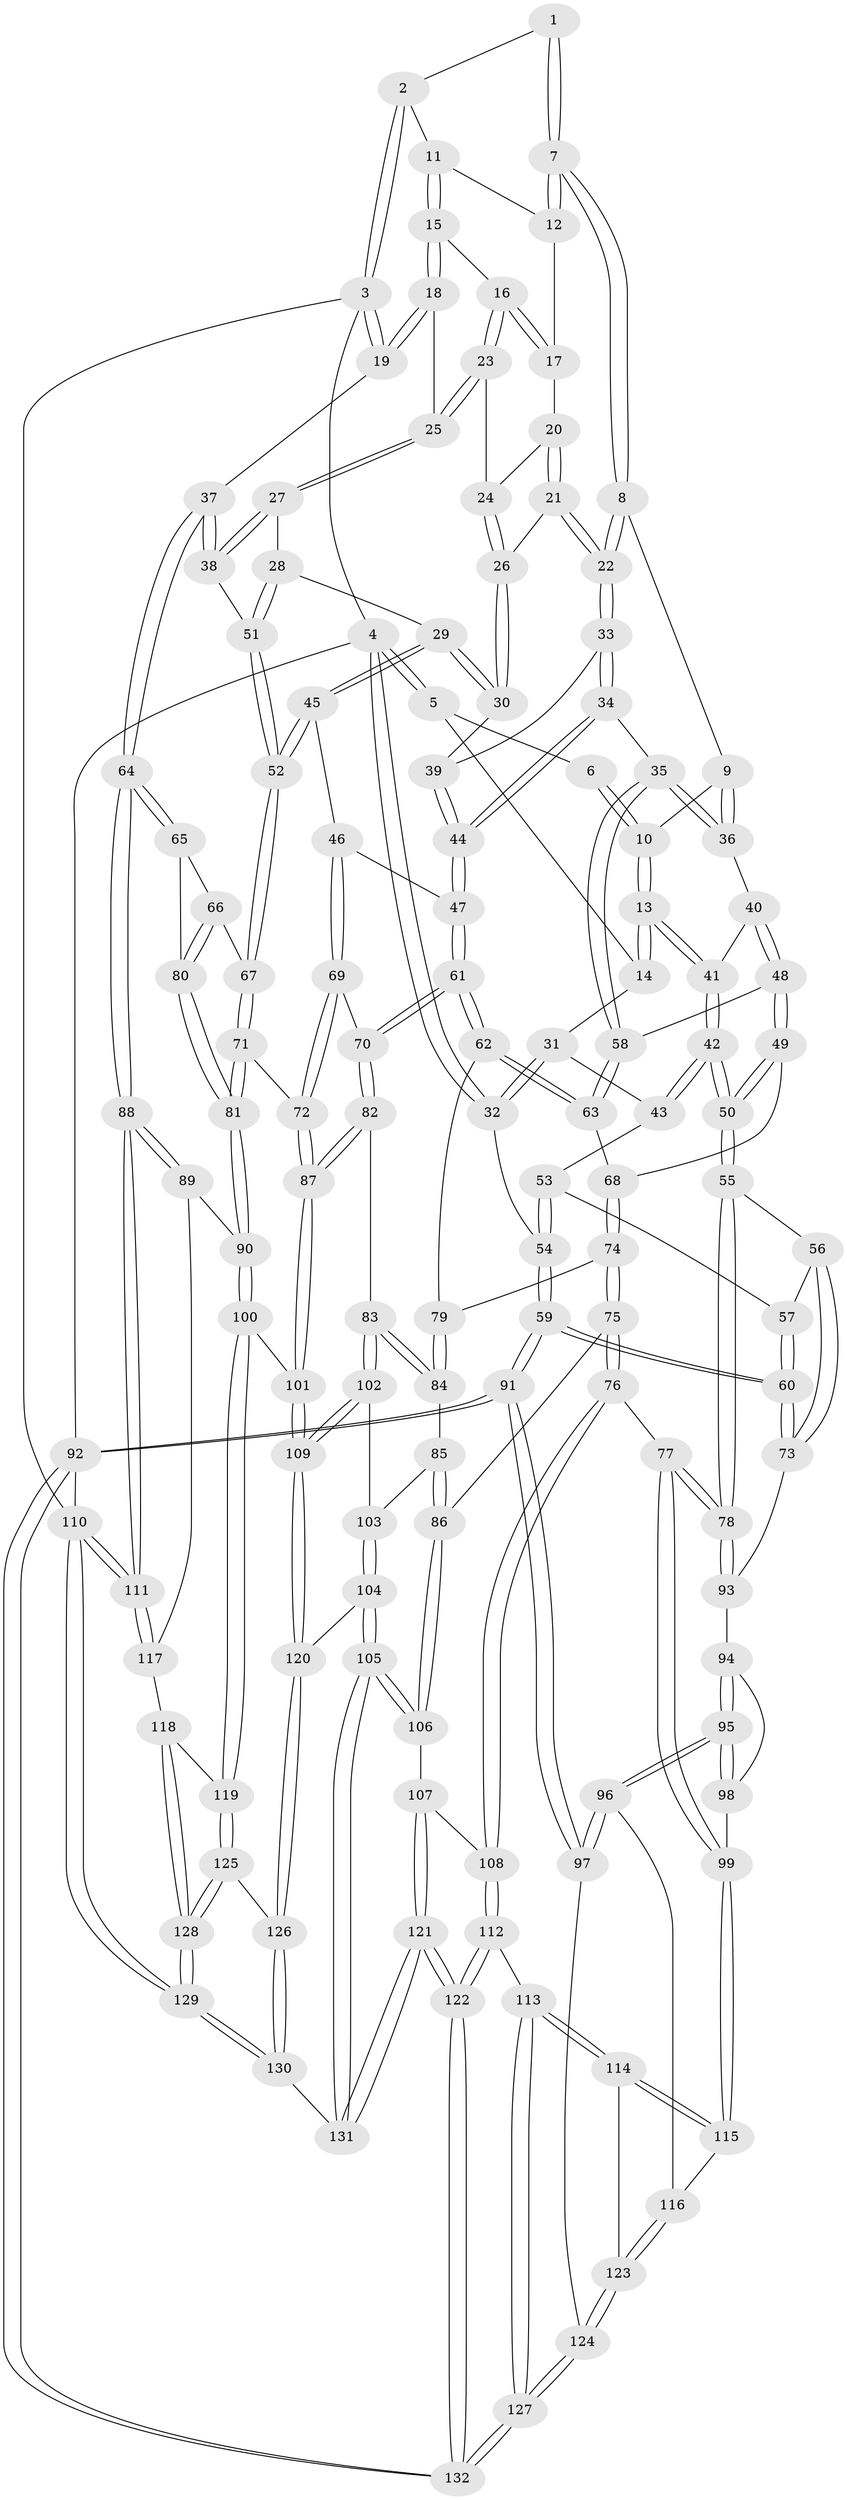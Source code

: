 // Generated by graph-tools (version 1.1) at 2025/02/03/09/25 05:02:18]
// undirected, 132 vertices, 327 edges
graph export_dot {
graph [start="1"]
  node [color=gray90,style=filled];
  1 [pos="+0.6238168473978132+0"];
  2 [pos="+0.8228297557430168+0"];
  3 [pos="+1+0"];
  4 [pos="+0+0"];
  5 [pos="+0.09740520584021391+0"];
  6 [pos="+0.3873007252757962+0"];
  7 [pos="+0.6047387054439979+0.02383056080298967"];
  8 [pos="+0.5821203888143994+0.12640007493068509"];
  9 [pos="+0.4814177314543467+0.15258869343809775"];
  10 [pos="+0.38604493403855855+0.1478831932508531"];
  11 [pos="+0.8437895063829107+0"];
  12 [pos="+0.7423513982710895+0.07190479944071389"];
  13 [pos="+0.35789968242897097+0.16537909390568803"];
  14 [pos="+0.20841581429384468+0.12455092440326673"];
  15 [pos="+0.8734833233101955+0.08081040571099277"];
  16 [pos="+0.8522297218259606+0.11988316946921254"];
  17 [pos="+0.7517816013733316+0.09841688336941133"];
  18 [pos="+1+0.12419890127655779"];
  19 [pos="+1+0.10294313584428706"];
  20 [pos="+0.7061576056519906+0.12520340198997063"];
  21 [pos="+0.6063604705244973+0.14672674757035367"];
  22 [pos="+0.6016065342820618+0.14708660796758904"];
  23 [pos="+0.8489567195004699+0.13548502741250631"];
  24 [pos="+0.819743267627914+0.17086271141769774"];
  25 [pos="+0.930360568897467+0.2229753165446728"];
  26 [pos="+0.8107983272623338+0.18667719397961854"];
  27 [pos="+0.9279026021718636+0.29794444407952914"];
  28 [pos="+0.8497757931263001+0.3050094657406289"];
  29 [pos="+0.8308760677742586+0.3022836734975995"];
  30 [pos="+0.7911046577518306+0.2564409937436744"];
  31 [pos="+0.14286479412034023+0.1837441256880501"];
  32 [pos="+0+0.2656238178439774"];
  33 [pos="+0.6365720893681204+0.23895769210051093"];
  34 [pos="+0.5562976334303903+0.3543256306767935"];
  35 [pos="+0.5237426496634626+0.37299765761142273"];
  36 [pos="+0.502042839931928+0.3386654890165166"];
  37 [pos="+1+0.39874409757821017"];
  38 [pos="+0.981944769634476+0.3355150618115536"];
  39 [pos="+0.6922267934745039+0.26983390984155936"];
  40 [pos="+0.3527490899256331+0.25645918482540997"];
  41 [pos="+0.3501249925421315+0.25414334166799946"];
  42 [pos="+0.2805952091072684+0.3525019340583619"];
  43 [pos="+0.20775258641175093+0.32622821413904646"];
  44 [pos="+0.7075160751740824+0.4115058406749337"];
  45 [pos="+0.7782667081173268+0.4102852349932776"];
  46 [pos="+0.7158386897971943+0.41784111201041607"];
  47 [pos="+0.7099328916920236+0.4153610614100038"];
  48 [pos="+0.4326784719521136+0.39512294452291513"];
  49 [pos="+0.35759785187152904+0.44696339875928964"];
  50 [pos="+0.3037521777858163+0.45758242198216514"];
  51 [pos="+0.8833717359596752+0.42703533658274534"];
  52 [pos="+0.8599208509270705+0.47309652990003115"];
  53 [pos="+0.15811637085691468+0.3548582656894016"];
  54 [pos="+0+0.3280868863063906"];
  55 [pos="+0.2723252601940398+0.5182132096507255"];
  56 [pos="+0.17719075690586344+0.4650949072899254"];
  57 [pos="+0.1571939275464+0.40752644286878426"];
  58 [pos="+0.5226028899039246+0.3756132406707544"];
  59 [pos="+0+0.41219429925494727"];
  60 [pos="+0+0.4392684175660338"];
  61 [pos="+0.591426516865007+0.507241522526031"];
  62 [pos="+0.5506083485343791+0.48812744302011674"];
  63 [pos="+0.5428974956839719+0.47697815840149177"];
  64 [pos="+1+0.41074533291171017"];
  65 [pos="+1+0.45766723817173366"];
  66 [pos="+0.9793422176185576+0.47801535742830487"];
  67 [pos="+0.8671623062159373+0.49222990319263493"];
  68 [pos="+0.445351740351476+0.49247257597931815"];
  69 [pos="+0.7322806548854224+0.5270349722475732"];
  70 [pos="+0.5990755416276248+0.5203487363573837"];
  71 [pos="+0.8543340320173066+0.5383840175418767"];
  72 [pos="+0.7671993630000926+0.5817123662288839"];
  73 [pos="+0+0.4654996328737297"];
  74 [pos="+0.4328332248024638+0.5564915193608051"];
  75 [pos="+0.38967080966238377+0.6034341725281487"];
  76 [pos="+0.27946527346329036+0.612504029074214"];
  77 [pos="+0.2762696717640658+0.6091341684210446"];
  78 [pos="+0.2695008596367842+0.5939425894592588"];
  79 [pos="+0.5148715258266605+0.5383822256152809"];
  80 [pos="+0.9347622270393252+0.5885230548804129"];
  81 [pos="+0.9160632445546086+0.607241251889049"];
  82 [pos="+0.60839039384286+0.5545783438708646"];
  83 [pos="+0.5405664485624619+0.639322449511752"];
  84 [pos="+0.4999287773654914+0.6091914217260624"];
  85 [pos="+0.4441684546526595+0.6202840693179256"];
  86 [pos="+0.41027987491215706+0.6110905740004375"];
  87 [pos="+0.717368448489732+0.6748289259124757"];
  88 [pos="+1+0.745926524196459"];
  89 [pos="+0.9593375333583202+0.6910985676850359"];
  90 [pos="+0.9510287546892597+0.6873495406210282"];
  91 [pos="+0+0.7721538788447357"];
  92 [pos="+0+1"];
  93 [pos="+0.05931356959545507+0.5750611590271991"];
  94 [pos="+0.05933525099253675+0.5782807853080073"];
  95 [pos="+0.00984518660324213+0.7312522842887487"];
  96 [pos="+0+0.7487455840195218"];
  97 [pos="+0+0.7739418819526834"];
  98 [pos="+0.10685616582158293+0.7186010856164646"];
  99 [pos="+0.11464767744649067+0.7212796104343651"];
  100 [pos="+0.7698094253905424+0.7381734915680237"];
  101 [pos="+0.7169170101379421+0.6890081825410279"];
  102 [pos="+0.5651438743546853+0.7243239722355429"];
  103 [pos="+0.4484467089265786+0.6296708778254466"];
  104 [pos="+0.5015265059773332+0.783193926952066"];
  105 [pos="+0.48447965562077944+0.7926367474638338"];
  106 [pos="+0.47657499397931097+0.7887211699794076"];
  107 [pos="+0.35379764415007303+0.7364679725058259"];
  108 [pos="+0.3010329988174983+0.6998761325667295"];
  109 [pos="+0.5727897778098323+0.746926353110808"];
  110 [pos="+1+1"];
  111 [pos="+1+1"];
  112 [pos="+0.22467626718991415+0.8395413994738002"];
  113 [pos="+0.15104589918728936+0.8124587136723285"];
  114 [pos="+0.14535501676745313+0.8073844344060987"];
  115 [pos="+0.13465803074488017+0.7880709223200177"];
  116 [pos="+0.040556717452427664+0.789567493882999"];
  117 [pos="+0.9043549771504463+0.8270316141229245"];
  118 [pos="+0.8465832320202731+0.8322761652698091"];
  119 [pos="+0.7714327835859646+0.7493811251289332"];
  120 [pos="+0.5588501555103677+0.7637400641494113"];
  121 [pos="+0.3288621436591259+1"];
  122 [pos="+0.31645855752924995+1"];
  123 [pos="+0.0674490964930618+0.8286176212256058"];
  124 [pos="+0.044783648167656655+0.8744404999984772"];
  125 [pos="+0.7169280321888315+0.8920295205940941"];
  126 [pos="+0.642969202096815+0.8986885799791009"];
  127 [pos="+0.06732441855163235+0.9133322717928588"];
  128 [pos="+0.8477696070873428+1"];
  129 [pos="+0.9976234555419384+1"];
  130 [pos="+0.47121642343653525+1"];
  131 [pos="+0.3698289958277198+1"];
  132 [pos="+0.11401948882188591+1"];
  1 -- 2;
  1 -- 7;
  1 -- 7;
  2 -- 3;
  2 -- 3;
  2 -- 11;
  3 -- 4;
  3 -- 19;
  3 -- 19;
  3 -- 110;
  4 -- 5;
  4 -- 5;
  4 -- 32;
  4 -- 32;
  4 -- 92;
  5 -- 6;
  5 -- 14;
  6 -- 10;
  6 -- 10;
  7 -- 8;
  7 -- 8;
  7 -- 12;
  7 -- 12;
  8 -- 9;
  8 -- 22;
  8 -- 22;
  9 -- 10;
  9 -- 36;
  9 -- 36;
  10 -- 13;
  10 -- 13;
  11 -- 12;
  11 -- 15;
  11 -- 15;
  12 -- 17;
  13 -- 14;
  13 -- 14;
  13 -- 41;
  13 -- 41;
  14 -- 31;
  15 -- 16;
  15 -- 18;
  15 -- 18;
  16 -- 17;
  16 -- 17;
  16 -- 23;
  16 -- 23;
  17 -- 20;
  18 -- 19;
  18 -- 19;
  18 -- 25;
  19 -- 37;
  20 -- 21;
  20 -- 21;
  20 -- 24;
  21 -- 22;
  21 -- 22;
  21 -- 26;
  22 -- 33;
  22 -- 33;
  23 -- 24;
  23 -- 25;
  23 -- 25;
  24 -- 26;
  24 -- 26;
  25 -- 27;
  25 -- 27;
  26 -- 30;
  26 -- 30;
  27 -- 28;
  27 -- 38;
  27 -- 38;
  28 -- 29;
  28 -- 51;
  28 -- 51;
  29 -- 30;
  29 -- 30;
  29 -- 45;
  29 -- 45;
  30 -- 39;
  31 -- 32;
  31 -- 32;
  31 -- 43;
  32 -- 54;
  33 -- 34;
  33 -- 34;
  33 -- 39;
  34 -- 35;
  34 -- 44;
  34 -- 44;
  35 -- 36;
  35 -- 36;
  35 -- 58;
  35 -- 58;
  36 -- 40;
  37 -- 38;
  37 -- 38;
  37 -- 64;
  37 -- 64;
  38 -- 51;
  39 -- 44;
  39 -- 44;
  40 -- 41;
  40 -- 48;
  40 -- 48;
  41 -- 42;
  41 -- 42;
  42 -- 43;
  42 -- 43;
  42 -- 50;
  42 -- 50;
  43 -- 53;
  44 -- 47;
  44 -- 47;
  45 -- 46;
  45 -- 52;
  45 -- 52;
  46 -- 47;
  46 -- 69;
  46 -- 69;
  47 -- 61;
  47 -- 61;
  48 -- 49;
  48 -- 49;
  48 -- 58;
  49 -- 50;
  49 -- 50;
  49 -- 68;
  50 -- 55;
  50 -- 55;
  51 -- 52;
  51 -- 52;
  52 -- 67;
  52 -- 67;
  53 -- 54;
  53 -- 54;
  53 -- 57;
  54 -- 59;
  54 -- 59;
  55 -- 56;
  55 -- 78;
  55 -- 78;
  56 -- 57;
  56 -- 73;
  56 -- 73;
  57 -- 60;
  57 -- 60;
  58 -- 63;
  58 -- 63;
  59 -- 60;
  59 -- 60;
  59 -- 91;
  59 -- 91;
  60 -- 73;
  60 -- 73;
  61 -- 62;
  61 -- 62;
  61 -- 70;
  61 -- 70;
  62 -- 63;
  62 -- 63;
  62 -- 79;
  63 -- 68;
  64 -- 65;
  64 -- 65;
  64 -- 88;
  64 -- 88;
  65 -- 66;
  65 -- 80;
  66 -- 67;
  66 -- 80;
  66 -- 80;
  67 -- 71;
  67 -- 71;
  68 -- 74;
  68 -- 74;
  69 -- 70;
  69 -- 72;
  69 -- 72;
  70 -- 82;
  70 -- 82;
  71 -- 72;
  71 -- 81;
  71 -- 81;
  72 -- 87;
  72 -- 87;
  73 -- 93;
  74 -- 75;
  74 -- 75;
  74 -- 79;
  75 -- 76;
  75 -- 76;
  75 -- 86;
  76 -- 77;
  76 -- 108;
  76 -- 108;
  77 -- 78;
  77 -- 78;
  77 -- 99;
  77 -- 99;
  78 -- 93;
  78 -- 93;
  79 -- 84;
  79 -- 84;
  80 -- 81;
  80 -- 81;
  81 -- 90;
  81 -- 90;
  82 -- 83;
  82 -- 87;
  82 -- 87;
  83 -- 84;
  83 -- 84;
  83 -- 102;
  83 -- 102;
  84 -- 85;
  85 -- 86;
  85 -- 86;
  85 -- 103;
  86 -- 106;
  86 -- 106;
  87 -- 101;
  87 -- 101;
  88 -- 89;
  88 -- 89;
  88 -- 111;
  88 -- 111;
  89 -- 90;
  89 -- 117;
  90 -- 100;
  90 -- 100;
  91 -- 92;
  91 -- 92;
  91 -- 97;
  91 -- 97;
  92 -- 132;
  92 -- 132;
  92 -- 110;
  93 -- 94;
  94 -- 95;
  94 -- 95;
  94 -- 98;
  95 -- 96;
  95 -- 96;
  95 -- 98;
  95 -- 98;
  96 -- 97;
  96 -- 97;
  96 -- 116;
  97 -- 124;
  98 -- 99;
  99 -- 115;
  99 -- 115;
  100 -- 101;
  100 -- 119;
  100 -- 119;
  101 -- 109;
  101 -- 109;
  102 -- 103;
  102 -- 109;
  102 -- 109;
  103 -- 104;
  103 -- 104;
  104 -- 105;
  104 -- 105;
  104 -- 120;
  105 -- 106;
  105 -- 106;
  105 -- 131;
  105 -- 131;
  106 -- 107;
  107 -- 108;
  107 -- 121;
  107 -- 121;
  108 -- 112;
  108 -- 112;
  109 -- 120;
  109 -- 120;
  110 -- 111;
  110 -- 111;
  110 -- 129;
  110 -- 129;
  111 -- 117;
  111 -- 117;
  112 -- 113;
  112 -- 122;
  112 -- 122;
  113 -- 114;
  113 -- 114;
  113 -- 127;
  113 -- 127;
  114 -- 115;
  114 -- 115;
  114 -- 123;
  115 -- 116;
  116 -- 123;
  116 -- 123;
  117 -- 118;
  118 -- 119;
  118 -- 128;
  118 -- 128;
  119 -- 125;
  119 -- 125;
  120 -- 126;
  120 -- 126;
  121 -- 122;
  121 -- 122;
  121 -- 131;
  121 -- 131;
  122 -- 132;
  122 -- 132;
  123 -- 124;
  123 -- 124;
  124 -- 127;
  124 -- 127;
  125 -- 126;
  125 -- 128;
  125 -- 128;
  126 -- 130;
  126 -- 130;
  127 -- 132;
  127 -- 132;
  128 -- 129;
  128 -- 129;
  129 -- 130;
  129 -- 130;
  130 -- 131;
}

